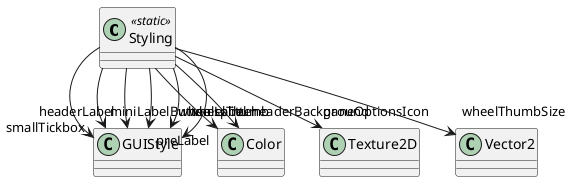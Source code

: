 @startuml
class Styling <<static>> {
}
Styling --> "smallTickbox" GUIStyle
Styling --> "miniLabelButton" GUIStyle
Styling --> "splitter" Color
Styling --> "paneOptionsIcon" Texture2D
Styling --> "headerLabel" GUIStyle
Styling --> "headerBackground" Color
Styling --> "wheelLabel" GUIStyle
Styling --> "wheelThumb" GUIStyle
Styling --> "wheelThumbSize" Vector2
Styling --> "preLabel" GUIStyle
@enduml
